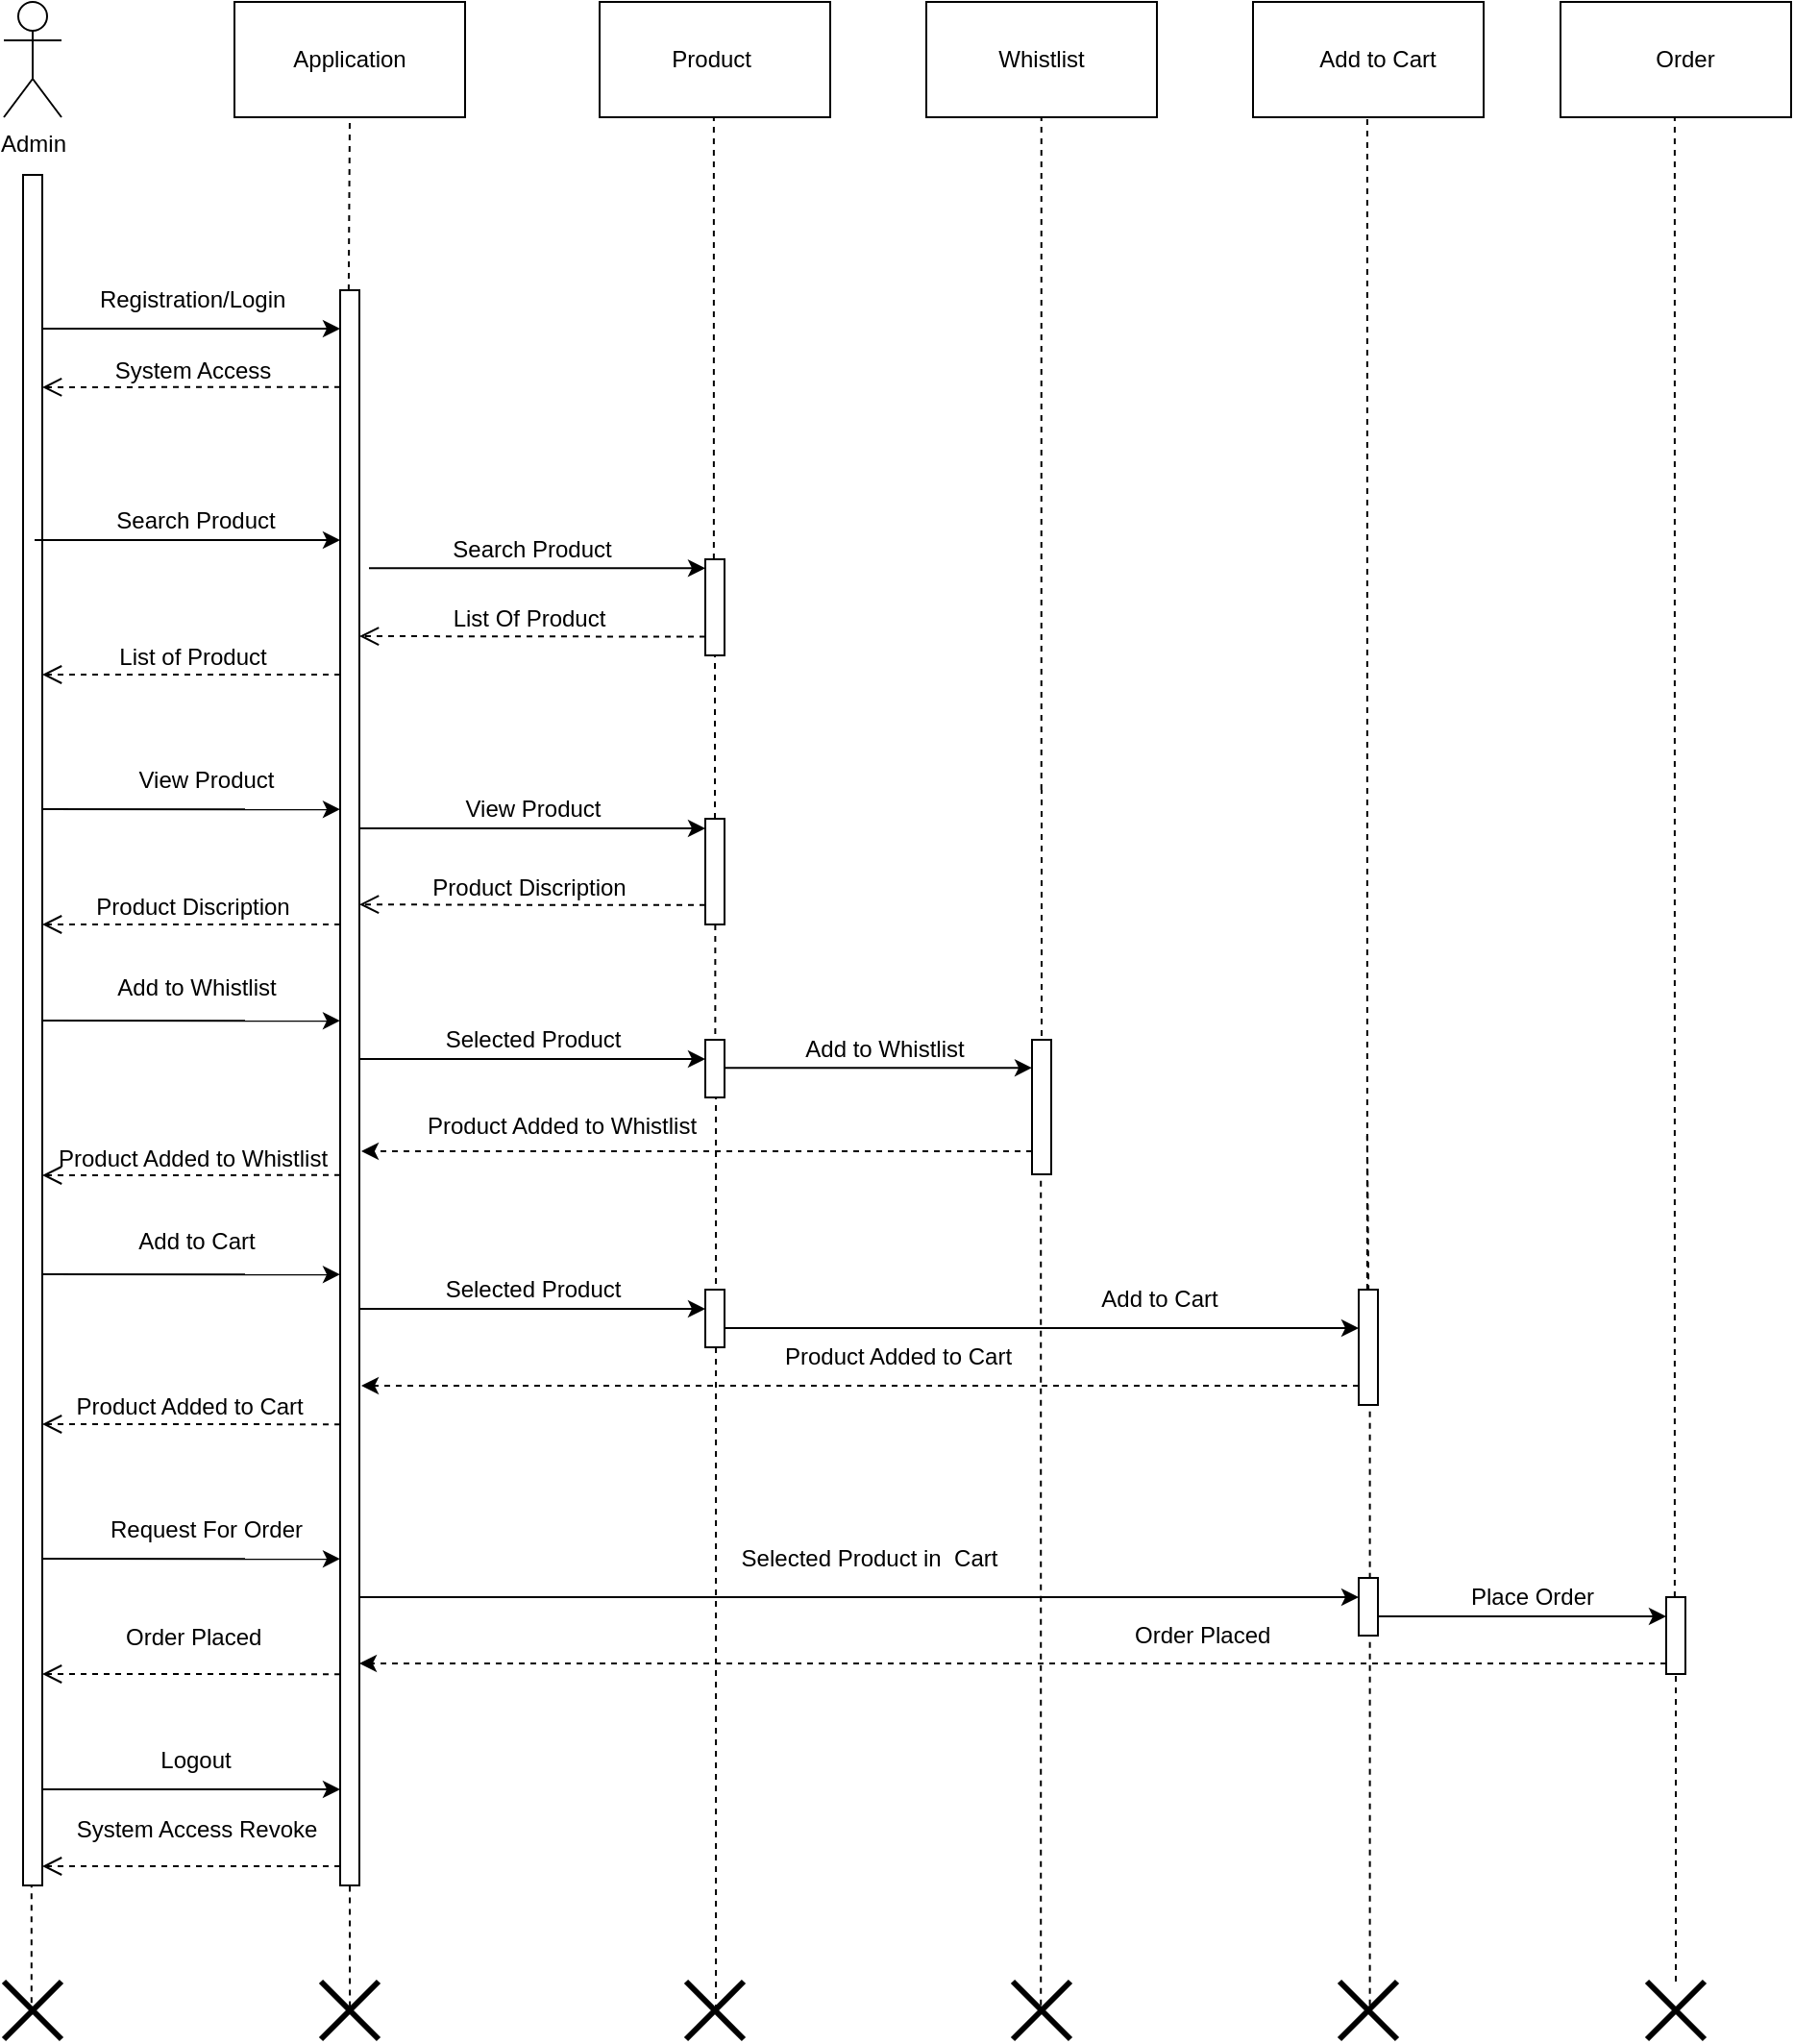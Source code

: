 <mxfile version="21.6.5" type="device">
  <diagram name="Page-1" id="94oTzrTX2WplCVkyrWQ8">
    <mxGraphModel dx="1050" dy="621" grid="1" gridSize="10" guides="1" tooltips="1" connect="1" arrows="1" fold="1" page="1" pageScale="1" pageWidth="827" pageHeight="1169" math="0" shadow="0">
      <root>
        <mxCell id="0" />
        <mxCell id="1" parent="0" />
        <mxCell id="nDQ9shfb0dAtmsGH4goG-1" value="&lt;font style=&quot;font-size: 12px;&quot;&gt;Admin&lt;/font&gt;" style="shape=umlActor;verticalLabelPosition=bottom;verticalAlign=top;html=1;outlineConnect=0;labelBackgroundColor=none;labelBorderColor=none;fontSize=12;" parent="1" vertex="1">
          <mxGeometry x="30" y="50" width="30" height="60" as="geometry" />
        </mxCell>
        <mxCell id="nDQ9shfb0dAtmsGH4goG-2" value="" style="rounded=0;whiteSpace=wrap;html=1;labelBackgroundColor=none;labelBorderColor=none;fontSize=12;" parent="1" vertex="1">
          <mxGeometry x="150" y="50" width="120" height="60" as="geometry" />
        </mxCell>
        <mxCell id="nDQ9shfb0dAtmsGH4goG-3" value="" style="rounded=0;whiteSpace=wrap;html=1;labelBackgroundColor=none;labelBorderColor=none;fontSize=12;" parent="1" vertex="1">
          <mxGeometry x="340" y="50" width="120" height="60" as="geometry" />
        </mxCell>
        <mxCell id="nDQ9shfb0dAtmsGH4goG-4" value="" style="rounded=0;whiteSpace=wrap;html=1;labelBackgroundColor=none;labelBorderColor=none;fontSize=12;" parent="1" vertex="1">
          <mxGeometry x="510" y="50" width="120" height="60" as="geometry" />
        </mxCell>
        <mxCell id="nDQ9shfb0dAtmsGH4goG-5" value="" style="rounded=0;whiteSpace=wrap;html=1;labelBackgroundColor=none;labelBorderColor=none;fontSize=12;" parent="1" vertex="1">
          <mxGeometry x="680" y="50" width="120" height="60" as="geometry" />
        </mxCell>
        <mxCell id="nDQ9shfb0dAtmsGH4goG-6" value="" style="html=1;points=[];perimeter=orthogonalPerimeter;outlineConnect=0;targetShapes=umlLifeline;portConstraint=eastwest;newEdgeStyle={&quot;edgeStyle&quot;:&quot;elbowEdgeStyle&quot;,&quot;elbow&quot;:&quot;vertical&quot;,&quot;curved&quot;:0,&quot;rounded&quot;:0};labelBackgroundColor=none;labelBorderColor=none;fontSize=12;" parent="1" vertex="1">
          <mxGeometry x="205" y="200" width="10" height="830" as="geometry" />
        </mxCell>
        <mxCell id="nDQ9shfb0dAtmsGH4goG-7" value="" style="endArrow=none;dashed=1;html=1;rounded=0;entryX=0.5;entryY=1;entryDx=0;entryDy=0;labelBackgroundColor=none;labelBorderColor=none;fontSize=12;" parent="1" target="nDQ9shfb0dAtmsGH4goG-2" edge="1">
          <mxGeometry width="50" height="50" relative="1" as="geometry">
            <mxPoint x="209.44" y="200" as="sourcePoint" />
            <mxPoint x="209.44" y="140" as="targetPoint" />
            <Array as="points">
              <mxPoint x="209.44" y="200" />
            </Array>
          </mxGeometry>
        </mxCell>
        <mxCell id="nDQ9shfb0dAtmsGH4goG-13" value="" style="endArrow=none;dashed=1;html=1;rounded=0;labelBackgroundColor=none;labelBorderColor=none;fontSize=12;" parent="1" source="nDQ9shfb0dAtmsGH4goG-24" edge="1">
          <mxGeometry width="50" height="50" relative="1" as="geometry">
            <mxPoint x="399.44" y="200" as="sourcePoint" />
            <mxPoint x="399.44" y="110" as="targetPoint" />
          </mxGeometry>
        </mxCell>
        <mxCell id="nDQ9shfb0dAtmsGH4goG-15" value="" style="html=1;points=[];perimeter=orthogonalPerimeter;outlineConnect=0;targetShapes=umlLifeline;portConstraint=eastwest;newEdgeStyle={&quot;edgeStyle&quot;:&quot;elbowEdgeStyle&quot;,&quot;elbow&quot;:&quot;vertical&quot;,&quot;curved&quot;:0,&quot;rounded&quot;:0};labelBackgroundColor=none;labelBorderColor=none;fontSize=12;" parent="1" vertex="1">
          <mxGeometry x="40" y="140" width="10" height="890" as="geometry" />
        </mxCell>
        <mxCell id="nDQ9shfb0dAtmsGH4goG-17" value="" style="endArrow=classic;html=1;rounded=0;labelBackgroundColor=none;labelBorderColor=none;fontSize=12;" parent="1" target="nDQ9shfb0dAtmsGH4goG-6" edge="1">
          <mxGeometry width="50" height="50" relative="1" as="geometry">
            <mxPoint x="50" y="220" as="sourcePoint" />
            <mxPoint x="190" y="220" as="targetPoint" />
          </mxGeometry>
        </mxCell>
        <mxCell id="nDQ9shfb0dAtmsGH4goG-19" value="&lt;font style=&quot;font-size: 12px;&quot;&gt;System Access&lt;/font&gt;" style="html=1;verticalAlign=bottom;endArrow=open;dashed=1;endSize=8;edgeStyle=elbowEdgeStyle;elbow=vertical;curved=0;rounded=0;labelBackgroundColor=none;labelBorderColor=none;fontSize=12;" parent="1" edge="1">
          <mxGeometry relative="1" as="geometry">
            <mxPoint x="205" y="250.33" as="sourcePoint" />
            <mxPoint x="50" y="250.441" as="targetPoint" />
          </mxGeometry>
        </mxCell>
        <mxCell id="nDQ9shfb0dAtmsGH4goG-22" value="&lt;font style=&quot;font-size: 12px;&quot;&gt;List of Product&lt;/font&gt;" style="html=1;verticalAlign=bottom;endArrow=open;dashed=1;endSize=8;edgeStyle=elbowEdgeStyle;elbow=vertical;curved=0;rounded=0;labelBackgroundColor=none;labelBorderColor=none;fontSize=12;" parent="1" edge="1">
          <mxGeometry relative="1" as="geometry">
            <mxPoint x="205" y="400" as="sourcePoint" />
            <mxPoint x="50" y="400.111" as="targetPoint" />
          </mxGeometry>
        </mxCell>
        <mxCell id="nDQ9shfb0dAtmsGH4goG-23" value="" style="endArrow=classic;html=1;rounded=0;labelBackgroundColor=none;labelBorderColor=none;fontSize=12;" parent="1" edge="1">
          <mxGeometry width="50" height="50" relative="1" as="geometry">
            <mxPoint x="50" y="470" as="sourcePoint" />
            <mxPoint x="205" y="470.11" as="targetPoint" />
          </mxGeometry>
        </mxCell>
        <mxCell id="nDQ9shfb0dAtmsGH4goG-24" value="" style="html=1;points=[];perimeter=orthogonalPerimeter;outlineConnect=0;targetShapes=umlLifeline;portConstraint=eastwest;newEdgeStyle={&quot;edgeStyle&quot;:&quot;elbowEdgeStyle&quot;,&quot;elbow&quot;:&quot;vertical&quot;,&quot;curved&quot;:0,&quot;rounded&quot;:0};labelBackgroundColor=none;labelBorderColor=none;fontSize=12;" parent="1" vertex="1">
          <mxGeometry x="395" y="340" width="10" height="50" as="geometry" />
        </mxCell>
        <mxCell id="nDQ9shfb0dAtmsGH4goG-25" value="" style="endArrow=classic;html=1;rounded=0;labelBackgroundColor=none;labelBorderColor=none;fontSize=12;" parent="1" edge="1">
          <mxGeometry width="50" height="50" relative="1" as="geometry">
            <mxPoint x="220" y="344.66" as="sourcePoint" />
            <mxPoint x="395" y="344.66" as="targetPoint" />
          </mxGeometry>
        </mxCell>
        <mxCell id="nDQ9shfb0dAtmsGH4goG-26" value="List Of Product" style="html=1;verticalAlign=bottom;endArrow=open;dashed=1;endSize=8;edgeStyle=elbowEdgeStyle;elbow=vertical;curved=0;rounded=0;labelBackgroundColor=none;labelBorderColor=none;fontSize=12;" parent="1" edge="1">
          <mxGeometry x="0.027" relative="1" as="geometry">
            <mxPoint x="395" y="380.276" as="sourcePoint" />
            <mxPoint x="215" y="380" as="targetPoint" />
            <mxPoint as="offset" />
          </mxGeometry>
        </mxCell>
        <mxCell id="nDQ9shfb0dAtmsGH4goG-30" value="" style="html=1;points=[];perimeter=orthogonalPerimeter;outlineConnect=0;targetShapes=umlLifeline;portConstraint=eastwest;newEdgeStyle={&quot;edgeStyle&quot;:&quot;elbowEdgeStyle&quot;,&quot;elbow&quot;:&quot;vertical&quot;,&quot;curved&quot;:0,&quot;rounded&quot;:0};labelBackgroundColor=none;labelBorderColor=none;fontSize=12;" parent="1" vertex="1">
          <mxGeometry x="395" y="475" width="10" height="55" as="geometry" />
        </mxCell>
        <mxCell id="nDQ9shfb0dAtmsGH4goG-31" value="" style="endArrow=none;dashed=1;html=1;rounded=0;labelBackgroundColor=none;labelBorderColor=none;fontSize=12;" parent="1" source="nDQ9shfb0dAtmsGH4goG-30" target="nDQ9shfb0dAtmsGH4goG-24" edge="1">
          <mxGeometry width="50" height="50" relative="1" as="geometry">
            <mxPoint x="399" y="400" as="sourcePoint" />
            <mxPoint x="399" y="370" as="targetPoint" />
          </mxGeometry>
        </mxCell>
        <mxCell id="nDQ9shfb0dAtmsGH4goG-32" value="" style="endArrow=none;dashed=1;html=1;rounded=0;exitX=0.502;exitY=0.441;exitDx=0;exitDy=0;exitPerimeter=0;labelBackgroundColor=none;labelBorderColor=none;fontSize=12;" parent="1" source="nDQ9shfb0dAtmsGH4goG-51" edge="1">
          <mxGeometry width="50" height="50" relative="1" as="geometry">
            <mxPoint x="209.44" y="620" as="sourcePoint" />
            <mxPoint x="210" y="1030" as="targetPoint" />
          </mxGeometry>
        </mxCell>
        <mxCell id="nDQ9shfb0dAtmsGH4goG-33" value="" style="endArrow=none;dashed=1;html=1;rounded=0;labelBackgroundColor=none;labelBorderColor=none;fontSize=12;" parent="1" edge="1">
          <mxGeometry width="50" height="50" relative="1" as="geometry">
            <mxPoint x="569.88" y="460" as="sourcePoint" />
            <mxPoint x="569.88" y="110" as="targetPoint" />
          </mxGeometry>
        </mxCell>
        <mxCell id="nDQ9shfb0dAtmsGH4goG-37" value="" style="endArrow=none;dashed=1;html=1;rounded=0;labelBackgroundColor=none;labelBorderColor=none;fontSize=12;" parent="1" source="nDQ9shfb0dAtmsGH4goG-38" edge="1">
          <mxGeometry width="50" height="50" relative="1" as="geometry">
            <mxPoint x="739" y="560" as="sourcePoint" />
            <mxPoint x="739.44" y="110" as="targetPoint" />
          </mxGeometry>
        </mxCell>
        <mxCell id="nDQ9shfb0dAtmsGH4goG-40" value="" style="endArrow=none;dashed=1;html=1;rounded=0;exitX=0.527;exitY=0.411;exitDx=0;exitDy=0;exitPerimeter=0;labelBackgroundColor=none;labelBorderColor=none;fontSize=12;" parent="1" source="nDQ9shfb0dAtmsGH4goG-38" edge="1">
          <mxGeometry width="50" height="50" relative="1" as="geometry">
            <mxPoint x="739.44" y="710" as="sourcePoint" />
            <mxPoint x="739.44" y="640" as="targetPoint" />
          </mxGeometry>
        </mxCell>
        <mxCell id="nDQ9shfb0dAtmsGH4goG-41" value="" style="shape=umlDestroy;whiteSpace=wrap;html=1;strokeWidth=3;targetShapes=umlLifeline;labelBackgroundColor=none;labelBorderColor=none;fontSize=12;" parent="1" vertex="1">
          <mxGeometry x="725" y="1080" width="30" height="30" as="geometry" />
        </mxCell>
        <mxCell id="nDQ9shfb0dAtmsGH4goG-42" value="" style="endArrow=none;dashed=1;html=1;rounded=0;labelBackgroundColor=none;labelBorderColor=none;fontSize=12;" parent="1" source="nDQ9shfb0dAtmsGH4goG-43" edge="1">
          <mxGeometry width="50" height="50" relative="1" as="geometry">
            <mxPoint x="570" y="610" as="sourcePoint" />
            <mxPoint x="570" y="480" as="targetPoint" />
          </mxGeometry>
        </mxCell>
        <mxCell id="nDQ9shfb0dAtmsGH4goG-43" value="" style="html=1;points=[];perimeter=orthogonalPerimeter;outlineConnect=0;targetShapes=umlLifeline;portConstraint=eastwest;newEdgeStyle={&quot;edgeStyle&quot;:&quot;elbowEdgeStyle&quot;,&quot;elbow&quot;:&quot;vertical&quot;,&quot;curved&quot;:0,&quot;rounded&quot;:0};labelBackgroundColor=none;labelBorderColor=none;fontSize=12;" parent="1" vertex="1">
          <mxGeometry x="565" y="630" width="10" height="20" as="geometry" />
        </mxCell>
        <mxCell id="nDQ9shfb0dAtmsGH4goG-46" value="" style="endArrow=none;dashed=1;html=1;rounded=0;exitX=0.487;exitY=0.411;exitDx=0;exitDy=0;exitPerimeter=0;labelBackgroundColor=none;labelBorderColor=none;fontSize=12;" parent="1" source="nDQ9shfb0dAtmsGH4goG-45" target="nDQ9shfb0dAtmsGH4goG-43" edge="1">
          <mxGeometry width="50" height="50" relative="1" as="geometry">
            <mxPoint x="570" y="700" as="sourcePoint" />
            <mxPoint x="569.44" y="650" as="targetPoint" />
          </mxGeometry>
        </mxCell>
        <mxCell id="nDQ9shfb0dAtmsGH4goG-45" value="" style="shape=umlDestroy;whiteSpace=wrap;html=1;strokeWidth=3;targetShapes=umlLifeline;labelBackgroundColor=none;labelBorderColor=none;fontSize=12;" parent="1" vertex="1">
          <mxGeometry x="555" y="1080" width="30" height="30" as="geometry" />
        </mxCell>
        <mxCell id="nDQ9shfb0dAtmsGH4goG-47" value="" style="endArrow=none;dashed=1;html=1;rounded=0;exitX=0.518;exitY=0.5;exitDx=0;exitDy=0;exitPerimeter=0;labelBackgroundColor=none;labelBorderColor=none;fontSize=12;" parent="1" source="EDGcvvxlNp9EXEcGURaF-18" target="nDQ9shfb0dAtmsGH4goG-30" edge="1">
          <mxGeometry width="50" height="50" relative="1" as="geometry">
            <mxPoint x="399.67" y="680" as="sourcePoint" />
            <mxPoint x="399.55" y="480" as="targetPoint" />
          </mxGeometry>
        </mxCell>
        <mxCell id="nDQ9shfb0dAtmsGH4goG-50" value="" style="shape=umlDestroy;whiteSpace=wrap;html=1;strokeWidth=3;targetShapes=umlLifeline;labelBackgroundColor=none;labelBorderColor=none;fontSize=12;" parent="1" vertex="1">
          <mxGeometry x="385" y="1080" width="30" height="30" as="geometry" />
        </mxCell>
        <mxCell id="nDQ9shfb0dAtmsGH4goG-51" value="" style="shape=umlDestroy;whiteSpace=wrap;html=1;strokeWidth=3;targetShapes=umlLifeline;labelBackgroundColor=none;labelBorderColor=none;fontSize=12;" parent="1" vertex="1">
          <mxGeometry x="195" y="1080" width="30" height="30" as="geometry" />
        </mxCell>
        <mxCell id="nDQ9shfb0dAtmsGH4goG-55" value="" style="shape=umlDestroy;whiteSpace=wrap;html=1;strokeWidth=3;targetShapes=umlLifeline;labelBackgroundColor=none;labelBorderColor=none;fontSize=12;" parent="1" vertex="1">
          <mxGeometry x="30" y="1080" width="30" height="30" as="geometry" />
        </mxCell>
        <mxCell id="nDQ9shfb0dAtmsGH4goG-56" value="" style="endArrow=classic;html=1;rounded=0;startSize=6;labelBackgroundColor=none;labelBorderColor=none;fontSize=12;" parent="1" target="nDQ9shfb0dAtmsGH4goG-6" edge="1">
          <mxGeometry width="50" height="50" relative="1" as="geometry">
            <mxPoint x="50" y="980" as="sourcePoint" />
            <mxPoint x="200" y="980" as="targetPoint" />
          </mxGeometry>
        </mxCell>
        <mxCell id="nDQ9shfb0dAtmsGH4goG-59" value="Application" style="text;html=1;strokeColor=none;fillColor=none;align=center;verticalAlign=middle;whiteSpace=wrap;rounded=0;labelBackgroundColor=none;labelBorderColor=none;fontSize=12;" parent="1" vertex="1">
          <mxGeometry x="180" y="65" width="60" height="30" as="geometry" />
        </mxCell>
        <mxCell id="nDQ9shfb0dAtmsGH4goG-61" value="Product&amp;nbsp;" style="text;html=1;strokeColor=none;fillColor=none;align=center;verticalAlign=middle;whiteSpace=wrap;rounded=0;labelBackgroundColor=none;labelBorderColor=none;fontSize=12;" parent="1" vertex="1">
          <mxGeometry x="370" y="65" width="60" height="30" as="geometry" />
        </mxCell>
        <mxCell id="nDQ9shfb0dAtmsGH4goG-62" value="Whistlist" style="text;html=1;strokeColor=none;fillColor=none;align=center;verticalAlign=middle;whiteSpace=wrap;rounded=0;labelBackgroundColor=none;labelBorderColor=none;fontSize=12;" parent="1" vertex="1">
          <mxGeometry x="540" y="65" width="60" height="30" as="geometry" />
        </mxCell>
        <mxCell id="nDQ9shfb0dAtmsGH4goG-63" value="Add to Cart" style="text;html=1;strokeColor=none;fillColor=none;align=center;verticalAlign=middle;whiteSpace=wrap;rounded=0;labelBackgroundColor=none;labelBorderColor=none;fontSize=12;" parent="1" vertex="1">
          <mxGeometry x="710" y="60" width="70" height="40" as="geometry" />
        </mxCell>
        <mxCell id="nDQ9shfb0dAtmsGH4goG-64" value="Registration/Login&amp;nbsp;" style="text;html=1;strokeColor=none;fillColor=none;align=center;verticalAlign=middle;whiteSpace=wrap;rounded=0;labelBackgroundColor=none;labelBorderColor=none;fontSize=12;" parent="1" vertex="1">
          <mxGeometry x="100" y="190" width="60" height="30" as="geometry" />
        </mxCell>
        <mxCell id="nDQ9shfb0dAtmsGH4goG-67" value="Search Product" style="text;html=1;strokeColor=none;fillColor=none;align=center;verticalAlign=middle;whiteSpace=wrap;rounded=0;labelBackgroundColor=none;labelBorderColor=none;fontSize=12;" parent="1" vertex="1">
          <mxGeometry x="260" y="320" width="90" height="30" as="geometry" />
        </mxCell>
        <mxCell id="mG0SxsyCR1Pl45_1437--1" value="View Product" style="text;html=1;align=center;verticalAlign=middle;resizable=0;points=[];autosize=1;strokeColor=none;fillColor=none;labelBackgroundColor=none;labelBorderColor=none;fontSize=12;" parent="1" vertex="1">
          <mxGeometry x="90" y="440" width="90" height="30" as="geometry" />
        </mxCell>
        <mxCell id="mG0SxsyCR1Pl45_1437--2" value="" style="endArrow=classic;html=1;rounded=0;labelBackgroundColor=none;labelBorderColor=none;fontSize=12;" parent="1" edge="1">
          <mxGeometry width="50" height="50" relative="1" as="geometry">
            <mxPoint x="215" y="480" as="sourcePoint" />
            <mxPoint x="395" y="480" as="targetPoint" />
          </mxGeometry>
        </mxCell>
        <mxCell id="mG0SxsyCR1Pl45_1437--3" value="View Product" style="edgeLabel;html=1;align=center;verticalAlign=middle;resizable=0;points=[];labelBackgroundColor=none;labelBorderColor=none;fontSize=12;" parent="mG0SxsyCR1Pl45_1437--2" vertex="1" connectable="0">
          <mxGeometry x="-0.288" y="3" relative="1" as="geometry">
            <mxPoint x="26" y="-7" as="offset" />
          </mxGeometry>
        </mxCell>
        <mxCell id="mG0SxsyCR1Pl45_1437--6" value="" style="endArrow=none;dashed=1;html=1;rounded=0;labelBackgroundColor=none;labelBorderColor=none;fontSize=12;" parent="1" edge="1">
          <mxGeometry width="50" height="50" relative="1" as="geometry">
            <mxPoint x="570" y="480" as="sourcePoint" />
            <mxPoint x="570" y="460" as="targetPoint" />
          </mxGeometry>
        </mxCell>
        <mxCell id="mG0SxsyCR1Pl45_1437--22" value="Logout" style="text;html=1;strokeColor=none;fillColor=none;align=center;verticalAlign=middle;whiteSpace=wrap;rounded=0;labelBackgroundColor=none;labelBorderColor=none;fontSize=12;" parent="1" vertex="1">
          <mxGeometry x="100" y="950" width="60" height="30" as="geometry" />
        </mxCell>
        <mxCell id="EDGcvvxlNp9EXEcGURaF-1" value="" style="rounded=0;whiteSpace=wrap;html=1;labelBackgroundColor=none;labelBorderColor=none;fontSize=12;" parent="1" vertex="1">
          <mxGeometry x="840" y="50" width="120" height="60" as="geometry" />
        </mxCell>
        <mxCell id="EDGcvvxlNp9EXEcGURaF-2" value="" style="endArrow=none;dashed=1;html=1;rounded=0;labelBackgroundColor=none;labelBorderColor=none;fontSize=12;" parent="1" source="EDGcvvxlNp9EXEcGURaF-50" edge="1">
          <mxGeometry width="50" height="50" relative="1" as="geometry">
            <mxPoint x="900" y="1080" as="sourcePoint" />
            <mxPoint x="899.44" y="110" as="targetPoint" />
          </mxGeometry>
        </mxCell>
        <mxCell id="EDGcvvxlNp9EXEcGURaF-3" value="Order" style="text;html=1;strokeColor=none;fillColor=none;align=center;verticalAlign=middle;whiteSpace=wrap;rounded=0;labelBackgroundColor=none;labelBorderColor=none;fontSize=12;" parent="1" vertex="1">
          <mxGeometry x="870" y="60" width="70" height="40" as="geometry" />
        </mxCell>
        <mxCell id="EDGcvvxlNp9EXEcGURaF-4" value="Search Product" style="text;html=1;strokeColor=none;fillColor=none;align=center;verticalAlign=middle;whiteSpace=wrap;rounded=0;labelBackgroundColor=none;labelBorderColor=none;fontSize=12;" parent="1" vertex="1">
          <mxGeometry x="80" y="305" width="100" height="30" as="geometry" />
        </mxCell>
        <mxCell id="EDGcvvxlNp9EXEcGURaF-5" value="" style="endArrow=classic;html=1;rounded=0;labelBackgroundColor=none;labelBorderColor=none;fontSize=12;" parent="1" edge="1">
          <mxGeometry width="50" height="50" relative="1" as="geometry">
            <mxPoint x="46" y="330" as="sourcePoint" />
            <mxPoint x="205" y="330" as="targetPoint" />
          </mxGeometry>
        </mxCell>
        <mxCell id="EDGcvvxlNp9EXEcGURaF-6" value="" style="endArrow=none;dashed=1;html=1;rounded=0;labelBackgroundColor=none;labelBorderColor=none;fontSize=12;exitX=0.48;exitY=0.569;exitDx=0;exitDy=0;exitPerimeter=0;" parent="1" source="nDQ9shfb0dAtmsGH4goG-55" target="nDQ9shfb0dAtmsGH4goG-15" edge="1">
          <mxGeometry width="50" height="50" relative="1" as="geometry">
            <mxPoint x="45" y="930" as="sourcePoint" />
            <mxPoint x="45" y="1040" as="targetPoint" />
          </mxGeometry>
        </mxCell>
        <mxCell id="EDGcvvxlNp9EXEcGURaF-7" value="Product Discription" style="html=1;verticalAlign=bottom;endArrow=open;dashed=1;endSize=8;edgeStyle=elbowEdgeStyle;elbow=horizontal;curved=0;rounded=0;labelBackgroundColor=none;labelBorderColor=none;fontSize=12;" parent="1" edge="1">
          <mxGeometry x="0.027" relative="1" as="geometry">
            <mxPoint x="395" y="519.856" as="sourcePoint" />
            <mxPoint x="215" y="519.58" as="targetPoint" />
            <mxPoint as="offset" />
          </mxGeometry>
        </mxCell>
        <mxCell id="EDGcvvxlNp9EXEcGURaF-8" value="Product Discription" style="html=1;verticalAlign=bottom;endArrow=open;dashed=1;endSize=8;edgeStyle=elbowEdgeStyle;elbow=vertical;curved=0;rounded=0;labelBackgroundColor=none;labelBorderColor=none;fontSize=12;" parent="1" edge="1">
          <mxGeometry relative="1" as="geometry">
            <mxPoint x="205" y="530" as="sourcePoint" />
            <mxPoint x="50" y="530.111" as="targetPoint" />
          </mxGeometry>
        </mxCell>
        <mxCell id="EDGcvvxlNp9EXEcGURaF-12" value="" style="endArrow=classic;html=1;rounded=0;labelBackgroundColor=none;labelBorderColor=none;fontSize=12;" parent="1" edge="1">
          <mxGeometry width="50" height="50" relative="1" as="geometry">
            <mxPoint x="50" y="580" as="sourcePoint" />
            <mxPoint x="205" y="580.11" as="targetPoint" />
          </mxGeometry>
        </mxCell>
        <mxCell id="EDGcvvxlNp9EXEcGURaF-14" value="" style="html=1;points=[];perimeter=orthogonalPerimeter;outlineConnect=0;targetShapes=umlLifeline;portConstraint=eastwest;newEdgeStyle={&quot;edgeStyle&quot;:&quot;elbowEdgeStyle&quot;,&quot;elbow&quot;:&quot;vertical&quot;,&quot;curved&quot;:0,&quot;rounded&quot;:0};labelBackgroundColor=none;labelBorderColor=none;fontSize=12;" parent="1" vertex="1">
          <mxGeometry x="565" y="590" width="10" height="70" as="geometry" />
        </mxCell>
        <mxCell id="EDGcvvxlNp9EXEcGURaF-15" value="Add to Whistlist" style="text;html=1;align=center;verticalAlign=middle;resizable=0;points=[];autosize=1;strokeColor=none;fillColor=none;" parent="1" vertex="1">
          <mxGeometry x="75" y="548" width="110" height="30" as="geometry" />
        </mxCell>
        <mxCell id="EDGcvvxlNp9EXEcGURaF-16" value="" style="endArrow=classic;html=1;rounded=0;labelBackgroundColor=none;labelBorderColor=none;fontSize=12;" parent="1" edge="1">
          <mxGeometry width="50" height="50" relative="1" as="geometry">
            <mxPoint x="215" y="600" as="sourcePoint" />
            <mxPoint x="395" y="600" as="targetPoint" />
          </mxGeometry>
        </mxCell>
        <mxCell id="EDGcvvxlNp9EXEcGURaF-17" value="Selected Product" style="edgeLabel;html=1;align=center;verticalAlign=middle;resizable=0;points=[];labelBackgroundColor=none;labelBorderColor=none;fontSize=12;" parent="EDGcvvxlNp9EXEcGURaF-16" vertex="1" connectable="0">
          <mxGeometry x="-0.288" y="3" relative="1" as="geometry">
            <mxPoint x="26" y="-7" as="offset" />
          </mxGeometry>
        </mxCell>
        <mxCell id="EDGcvvxlNp9EXEcGURaF-19" value="" style="endArrow=none;dashed=1;html=1;rounded=0;exitX=0.518;exitY=0.5;exitDx=0;exitDy=0;exitPerimeter=0;labelBackgroundColor=none;labelBorderColor=none;fontSize=12;" parent="1" source="nDQ9shfb0dAtmsGH4goG-50" target="EDGcvvxlNp9EXEcGURaF-18" edge="1">
          <mxGeometry width="50" height="50" relative="1" as="geometry">
            <mxPoint x="401" y="745" as="sourcePoint" />
            <mxPoint x="401" y="530" as="targetPoint" />
          </mxGeometry>
        </mxCell>
        <mxCell id="EDGcvvxlNp9EXEcGURaF-18" value="" style="html=1;points=[];perimeter=orthogonalPerimeter;outlineConnect=0;targetShapes=umlLifeline;portConstraint=eastwest;newEdgeStyle={&quot;edgeStyle&quot;:&quot;elbowEdgeStyle&quot;,&quot;elbow&quot;:&quot;vertical&quot;,&quot;curved&quot;:0,&quot;rounded&quot;:0};labelBackgroundColor=none;labelBorderColor=none;fontSize=12;" parent="1" vertex="1">
          <mxGeometry x="395" y="590" width="10" height="30" as="geometry" />
        </mxCell>
        <mxCell id="EDGcvvxlNp9EXEcGURaF-20" value="" style="endArrow=classic;html=1;rounded=0;labelBackgroundColor=none;labelBorderColor=none;fontSize=12;" parent="1" target="EDGcvvxlNp9EXEcGURaF-14" edge="1">
          <mxGeometry width="50" height="50" relative="1" as="geometry">
            <mxPoint x="405" y="604.58" as="sourcePoint" />
            <mxPoint x="585" y="604.58" as="targetPoint" />
          </mxGeometry>
        </mxCell>
        <mxCell id="EDGcvvxlNp9EXEcGURaF-21" value="Add to Whistlist" style="edgeLabel;html=1;align=center;verticalAlign=middle;resizable=0;points=[];labelBackgroundColor=none;labelBorderColor=none;fontSize=12;" parent="EDGcvvxlNp9EXEcGURaF-20" vertex="1" connectable="0">
          <mxGeometry x="-0.288" y="3" relative="1" as="geometry">
            <mxPoint x="26" y="-7" as="offset" />
          </mxGeometry>
        </mxCell>
        <mxCell id="EDGcvvxlNp9EXEcGURaF-22" value="" style="endArrow=classic;dashed=1;html=1;rounded=0;labelBackgroundColor=none;labelBorderColor=none;fontSize=12;endFill=1;" parent="1" edge="1">
          <mxGeometry width="50" height="50" relative="1" as="geometry">
            <mxPoint x="565" y="648" as="sourcePoint" />
            <mxPoint x="216" y="648" as="targetPoint" />
          </mxGeometry>
        </mxCell>
        <mxCell id="EDGcvvxlNp9EXEcGURaF-24" value="Product Added to Whistlist" style="text;html=1;align=center;verticalAlign=middle;resizable=0;points=[];autosize=1;strokeColor=none;fillColor=none;" parent="1" vertex="1">
          <mxGeometry x="240" y="620" width="160" height="30" as="geometry" />
        </mxCell>
        <mxCell id="EDGcvvxlNp9EXEcGURaF-26" value="Product Added to Whistlist" style="html=1;verticalAlign=bottom;endArrow=open;dashed=1;endSize=8;edgeStyle=elbowEdgeStyle;elbow=vertical;curved=0;rounded=0;labelBackgroundColor=none;labelBorderColor=none;fontSize=12;" parent="1" edge="1">
          <mxGeometry relative="1" as="geometry">
            <mxPoint x="205" y="660.41" as="sourcePoint" />
            <mxPoint x="50" y="660.521" as="targetPoint" />
          </mxGeometry>
        </mxCell>
        <mxCell id="EDGcvvxlNp9EXEcGURaF-27" value="" style="endArrow=classic;html=1;rounded=0;labelBackgroundColor=none;labelBorderColor=none;fontSize=12;" parent="1" edge="1">
          <mxGeometry width="50" height="50" relative="1" as="geometry">
            <mxPoint x="50" y="712" as="sourcePoint" />
            <mxPoint x="205" y="712.11" as="targetPoint" />
          </mxGeometry>
        </mxCell>
        <mxCell id="EDGcvvxlNp9EXEcGURaF-28" value="Add to Cart" style="text;html=1;align=center;verticalAlign=middle;resizable=0;points=[];autosize=1;strokeColor=none;fillColor=none;" parent="1" vertex="1">
          <mxGeometry x="90" y="680" width="80" height="30" as="geometry" />
        </mxCell>
        <mxCell id="EDGcvvxlNp9EXEcGURaF-29" value="" style="endArrow=classic;html=1;rounded=0;labelBackgroundColor=none;labelBorderColor=none;fontSize=12;" parent="1" edge="1">
          <mxGeometry width="50" height="50" relative="1" as="geometry">
            <mxPoint x="215" y="730" as="sourcePoint" />
            <mxPoint x="395" y="730" as="targetPoint" />
          </mxGeometry>
        </mxCell>
        <mxCell id="EDGcvvxlNp9EXEcGURaF-30" value="Selected Product" style="edgeLabel;html=1;align=center;verticalAlign=middle;resizable=0;points=[];labelBackgroundColor=none;labelBorderColor=none;fontSize=12;" parent="EDGcvvxlNp9EXEcGURaF-29" vertex="1" connectable="0">
          <mxGeometry x="-0.288" y="3" relative="1" as="geometry">
            <mxPoint x="26" y="-7" as="offset" />
          </mxGeometry>
        </mxCell>
        <mxCell id="EDGcvvxlNp9EXEcGURaF-31" value="" style="html=1;points=[];perimeter=orthogonalPerimeter;outlineConnect=0;targetShapes=umlLifeline;portConstraint=eastwest;newEdgeStyle={&quot;edgeStyle&quot;:&quot;elbowEdgeStyle&quot;,&quot;elbow&quot;:&quot;vertical&quot;,&quot;curved&quot;:0,&quot;rounded&quot;:0};labelBackgroundColor=none;labelBorderColor=none;fontSize=12;" parent="1" vertex="1">
          <mxGeometry x="395" y="720" width="10" height="30" as="geometry" />
        </mxCell>
        <mxCell id="EDGcvvxlNp9EXEcGURaF-34" value="" style="endArrow=classic;html=1;rounded=0;labelBackgroundColor=none;labelBorderColor=none;fontSize=12;" parent="1" source="nDQ9shfb0dAtmsGH4goG-6" edge="1">
          <mxGeometry width="50" height="50" relative="1" as="geometry">
            <mxPoint x="379" y="880.17" as="sourcePoint" />
            <mxPoint x="735" y="880" as="targetPoint" />
          </mxGeometry>
        </mxCell>
        <mxCell id="EDGcvvxlNp9EXEcGURaF-35" value="Selected Product in&amp;nbsp; Cart" style="edgeLabel;html=1;align=center;verticalAlign=middle;resizable=0;points=[];labelBackgroundColor=none;labelBorderColor=none;fontSize=12;" parent="EDGcvvxlNp9EXEcGURaF-34" vertex="1" connectable="0">
          <mxGeometry x="-0.288" y="3" relative="1" as="geometry">
            <mxPoint x="80" y="-17" as="offset" />
          </mxGeometry>
        </mxCell>
        <mxCell id="EDGcvvxlNp9EXEcGURaF-36" value="" style="endArrow=none;dashed=1;html=1;rounded=0;exitX=0.527;exitY=0.411;exitDx=0;exitDy=0;exitPerimeter=0;labelBackgroundColor=none;labelBorderColor=none;fontSize=12;" parent="1" source="nDQ9shfb0dAtmsGH4goG-41" target="nDQ9shfb0dAtmsGH4goG-38" edge="1">
          <mxGeometry width="50" height="50" relative="1" as="geometry">
            <mxPoint x="741" y="1162" as="sourcePoint" />
            <mxPoint x="739.44" y="640" as="targetPoint" />
          </mxGeometry>
        </mxCell>
        <mxCell id="nDQ9shfb0dAtmsGH4goG-38" value="" style="html=1;points=[];perimeter=orthogonalPerimeter;outlineConnect=0;targetShapes=umlLifeline;portConstraint=eastwest;newEdgeStyle={&quot;edgeStyle&quot;:&quot;elbowEdgeStyle&quot;,&quot;elbow&quot;:&quot;vertical&quot;,&quot;curved&quot;:0,&quot;rounded&quot;:0};labelBackgroundColor=none;labelBorderColor=none;fontSize=12;" parent="1" vertex="1">
          <mxGeometry x="735" y="720" width="10" height="60" as="geometry" />
        </mxCell>
        <mxCell id="EDGcvvxlNp9EXEcGURaF-37" value="" style="endArrow=classic;dashed=1;html=1;rounded=0;labelBackgroundColor=none;labelBorderColor=none;fontSize=12;endFill=1;" parent="1" source="nDQ9shfb0dAtmsGH4goG-38" edge="1">
          <mxGeometry width="50" height="50" relative="1" as="geometry">
            <mxPoint x="565" y="770" as="sourcePoint" />
            <mxPoint x="216" y="770" as="targetPoint" />
          </mxGeometry>
        </mxCell>
        <mxCell id="EDGcvvxlNp9EXEcGURaF-38" value="Product Added to Cart" style="text;html=1;align=center;verticalAlign=middle;resizable=0;points=[];autosize=1;strokeColor=none;fillColor=none;" parent="1" vertex="1">
          <mxGeometry x="425" y="740" width="140" height="30" as="geometry" />
        </mxCell>
        <mxCell id="EDGcvvxlNp9EXEcGURaF-39" value="Product Added to Cart&amp;nbsp;" style="html=1;verticalAlign=bottom;endArrow=open;dashed=1;endSize=8;edgeStyle=elbowEdgeStyle;elbow=vertical;curved=0;rounded=0;labelBackgroundColor=none;labelBorderColor=none;fontSize=12;" parent="1" edge="1">
          <mxGeometry relative="1" as="geometry">
            <mxPoint x="205" y="790.08" as="sourcePoint" />
            <mxPoint x="50" y="790.191" as="targetPoint" />
          </mxGeometry>
        </mxCell>
        <mxCell id="EDGcvvxlNp9EXEcGURaF-40" value="" style="shape=umlDestroy;whiteSpace=wrap;html=1;strokeWidth=3;targetShapes=umlLifeline;labelBackgroundColor=none;labelBorderColor=none;fontSize=12;" parent="1" vertex="1">
          <mxGeometry x="885" y="1080" width="30" height="30" as="geometry" />
        </mxCell>
        <mxCell id="EDGcvvxlNp9EXEcGURaF-41" value="" style="endArrow=classic;html=1;rounded=0;labelBackgroundColor=none;labelBorderColor=none;fontSize=12;" parent="1" edge="1">
          <mxGeometry width="50" height="50" relative="1" as="geometry">
            <mxPoint x="50" y="860" as="sourcePoint" />
            <mxPoint x="205" y="860.11" as="targetPoint" />
          </mxGeometry>
        </mxCell>
        <mxCell id="EDGcvvxlNp9EXEcGURaF-42" value="Request For Order" style="text;html=1;align=center;verticalAlign=middle;resizable=0;points=[];autosize=1;strokeColor=none;fillColor=none;" parent="1" vertex="1">
          <mxGeometry x="75" y="830" width="120" height="30" as="geometry" />
        </mxCell>
        <mxCell id="EDGcvvxlNp9EXEcGURaF-45" value="" style="endArrow=classic;html=1;rounded=0;labelBackgroundColor=none;labelBorderColor=none;fontSize=12;" parent="1" target="nDQ9shfb0dAtmsGH4goG-38" edge="1">
          <mxGeometry width="50" height="50" relative="1" as="geometry">
            <mxPoint x="405" y="740" as="sourcePoint" />
            <mxPoint x="730" y="740" as="targetPoint" />
          </mxGeometry>
        </mxCell>
        <mxCell id="EDGcvvxlNp9EXEcGURaF-46" value="Add to Cart" style="edgeLabel;html=1;align=center;verticalAlign=middle;resizable=0;points=[];labelBackgroundColor=none;labelBorderColor=none;fontSize=12;" parent="EDGcvvxlNp9EXEcGURaF-45" vertex="1" connectable="0">
          <mxGeometry x="-0.288" y="3" relative="1" as="geometry">
            <mxPoint x="108" y="-12" as="offset" />
          </mxGeometry>
        </mxCell>
        <mxCell id="EDGcvvxlNp9EXEcGURaF-47" value="" style="html=1;points=[];perimeter=orthogonalPerimeter;outlineConnect=0;targetShapes=umlLifeline;portConstraint=eastwest;newEdgeStyle={&quot;edgeStyle&quot;:&quot;elbowEdgeStyle&quot;,&quot;elbow&quot;:&quot;vertical&quot;,&quot;curved&quot;:0,&quot;rounded&quot;:0};labelBackgroundColor=none;labelBorderColor=none;fontSize=12;" parent="1" vertex="1">
          <mxGeometry x="735" y="870" width="10" height="30" as="geometry" />
        </mxCell>
        <mxCell id="EDGcvvxlNp9EXEcGURaF-48" value="" style="endArrow=classic;html=1;rounded=0;labelBackgroundColor=none;labelBorderColor=none;fontSize=12;" parent="1" target="EDGcvvxlNp9EXEcGURaF-50" edge="1">
          <mxGeometry width="50" height="50" relative="1" as="geometry">
            <mxPoint x="745" y="890" as="sourcePoint" />
            <mxPoint x="890" y="890" as="targetPoint" />
          </mxGeometry>
        </mxCell>
        <mxCell id="EDGcvvxlNp9EXEcGURaF-49" value="Place Order" style="edgeLabel;html=1;align=center;verticalAlign=middle;resizable=0;points=[];labelBackgroundColor=none;labelBorderColor=none;fontSize=12;" parent="EDGcvvxlNp9EXEcGURaF-48" vertex="1" connectable="0">
          <mxGeometry x="-0.288" y="3" relative="1" as="geometry">
            <mxPoint x="26" y="-7" as="offset" />
          </mxGeometry>
        </mxCell>
        <mxCell id="EDGcvvxlNp9EXEcGURaF-51" value="" style="endArrow=none;dashed=1;html=1;rounded=0;labelBackgroundColor=none;labelBorderColor=none;fontSize=12;" parent="1" target="EDGcvvxlNp9EXEcGURaF-50" edge="1">
          <mxGeometry width="50" height="50" relative="1" as="geometry">
            <mxPoint x="900" y="1080" as="sourcePoint" />
            <mxPoint x="899.44" y="110" as="targetPoint" />
          </mxGeometry>
        </mxCell>
        <mxCell id="EDGcvvxlNp9EXEcGURaF-50" value="" style="html=1;points=[];perimeter=orthogonalPerimeter;outlineConnect=0;targetShapes=umlLifeline;portConstraint=eastwest;newEdgeStyle={&quot;edgeStyle&quot;:&quot;elbowEdgeStyle&quot;,&quot;elbow&quot;:&quot;vertical&quot;,&quot;curved&quot;:0,&quot;rounded&quot;:0};labelBackgroundColor=none;labelBorderColor=none;fontSize=12;" parent="1" vertex="1">
          <mxGeometry x="895" y="880" width="10" height="40" as="geometry" />
        </mxCell>
        <mxCell id="EDGcvvxlNp9EXEcGURaF-52" value="" style="endArrow=classic;dashed=1;html=1;rounded=0;labelBackgroundColor=none;labelBorderColor=none;fontSize=12;endFill=1;" parent="1" target="nDQ9shfb0dAtmsGH4goG-6" edge="1">
          <mxGeometry width="50" height="50" relative="1" as="geometry">
            <mxPoint x="895" y="914.5" as="sourcePoint" />
            <mxPoint x="376" y="914.5" as="targetPoint" />
          </mxGeometry>
        </mxCell>
        <mxCell id="EDGcvvxlNp9EXEcGURaF-53" value="Order Placed&amp;nbsp;" style="text;html=1;align=center;verticalAlign=middle;resizable=0;points=[];autosize=1;strokeColor=none;fillColor=none;" parent="1" vertex="1">
          <mxGeometry x="605" y="884.5" width="100" height="30" as="geometry" />
        </mxCell>
        <mxCell id="EDGcvvxlNp9EXEcGURaF-54" value="Order Placed&amp;nbsp;" style="html=1;verticalAlign=bottom;endArrow=open;dashed=1;endSize=8;edgeStyle=elbowEdgeStyle;elbow=vertical;curved=0;rounded=0;labelBackgroundColor=none;labelBorderColor=none;fontSize=12;" parent="1" edge="1">
          <mxGeometry x="-0.033" y="-10" relative="1" as="geometry">
            <mxPoint x="205" y="920.08" as="sourcePoint" />
            <mxPoint x="50" y="920.191" as="targetPoint" />
            <mxPoint as="offset" />
          </mxGeometry>
        </mxCell>
        <mxCell id="EDGcvvxlNp9EXEcGURaF-56" value="System Access Revoke" style="html=1;verticalAlign=bottom;endArrow=open;dashed=1;endSize=8;edgeStyle=elbowEdgeStyle;elbow=vertical;curved=0;rounded=0;labelBackgroundColor=none;labelBorderColor=none;fontSize=12;" parent="1" edge="1">
          <mxGeometry x="-0.031" y="-10" relative="1" as="geometry">
            <mxPoint x="205" y="1020.0" as="sourcePoint" />
            <mxPoint x="50" y="1020.111" as="targetPoint" />
            <mxPoint as="offset" />
          </mxGeometry>
        </mxCell>
      </root>
    </mxGraphModel>
  </diagram>
</mxfile>

